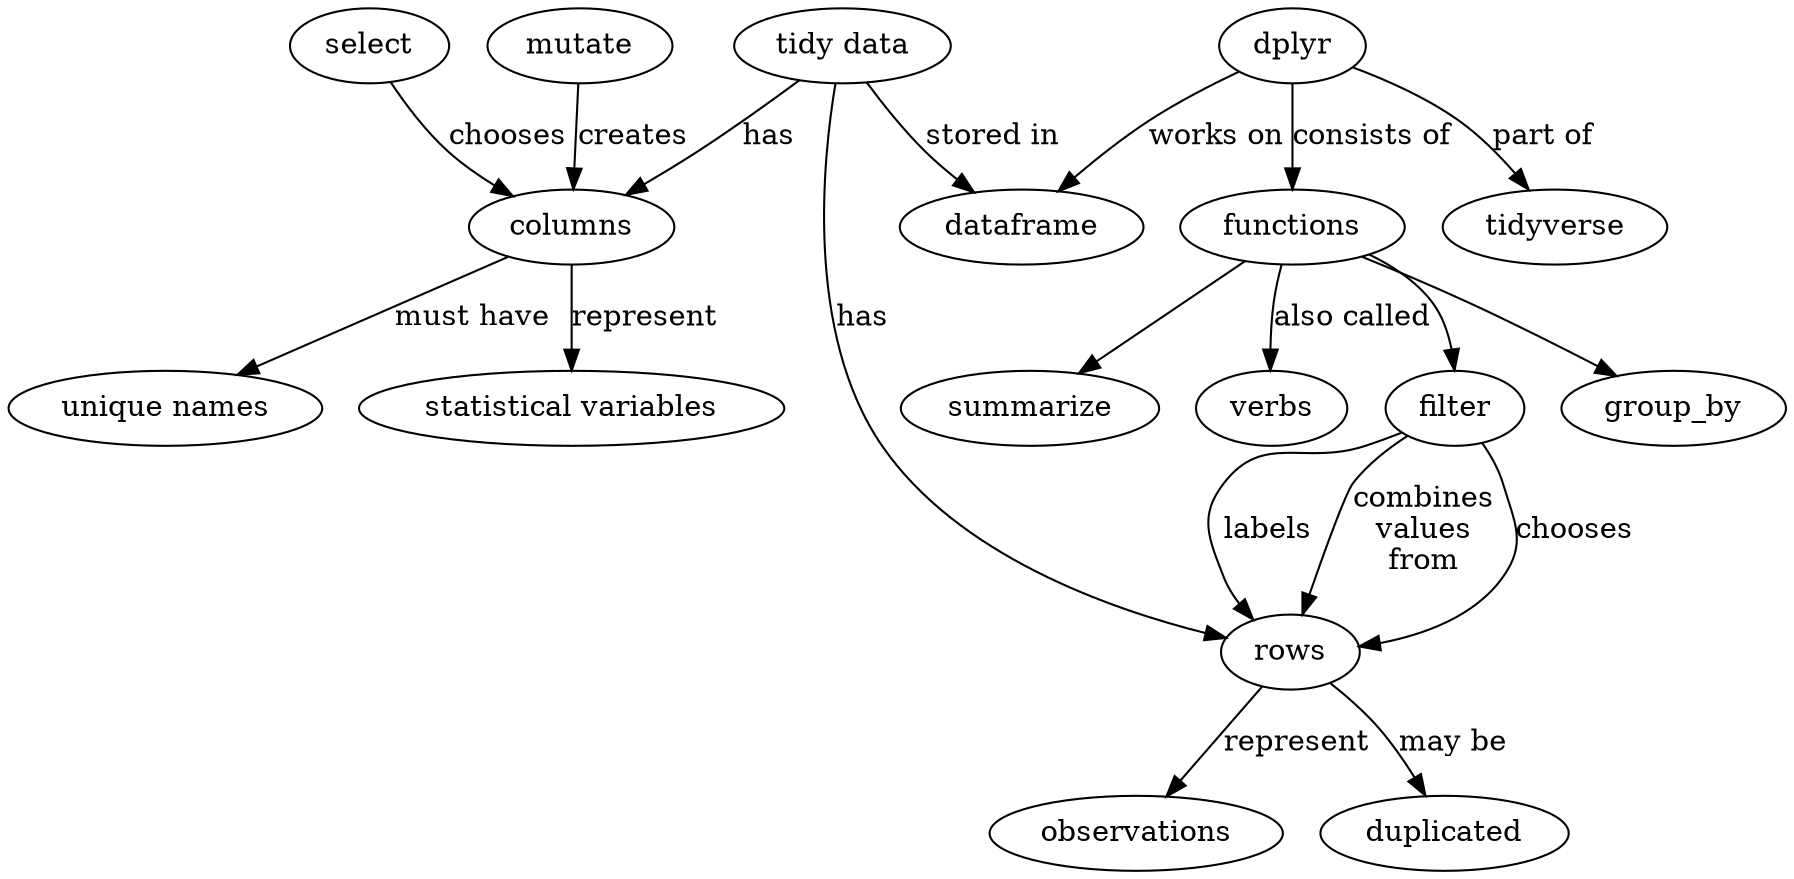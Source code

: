 digraph "dplyr" {
    columns -> "statistical variables" [label="represent"];
    columns -> "unique names" [label="must have"];
    select -> columns [label="chooses"];
    mutate -> columns [label="creates"];
    "tidy data" -> columns [label="has"];
    "tidy data" -> dataframe [label="stored in"];
    dplyr -> dataframe [label="works on"];
    dplyr -> tidyverse [label="part of"];
    dplyr -> functions [label="consists of"];
    functions -> verbs [label="also called"];
    "tidy data" -> rows [label="has"];
    rows -> observations [label="represent"];
    rows -> duplicated [label="may be"];
    functions -> filter;
    functions -> group_by;
    functions -> summarize;
    filter -> rows [label="chooses"];
    filter -> rows [label="labels"];
    filter -> rows [label="combines\nvalues\nfrom"];
}
